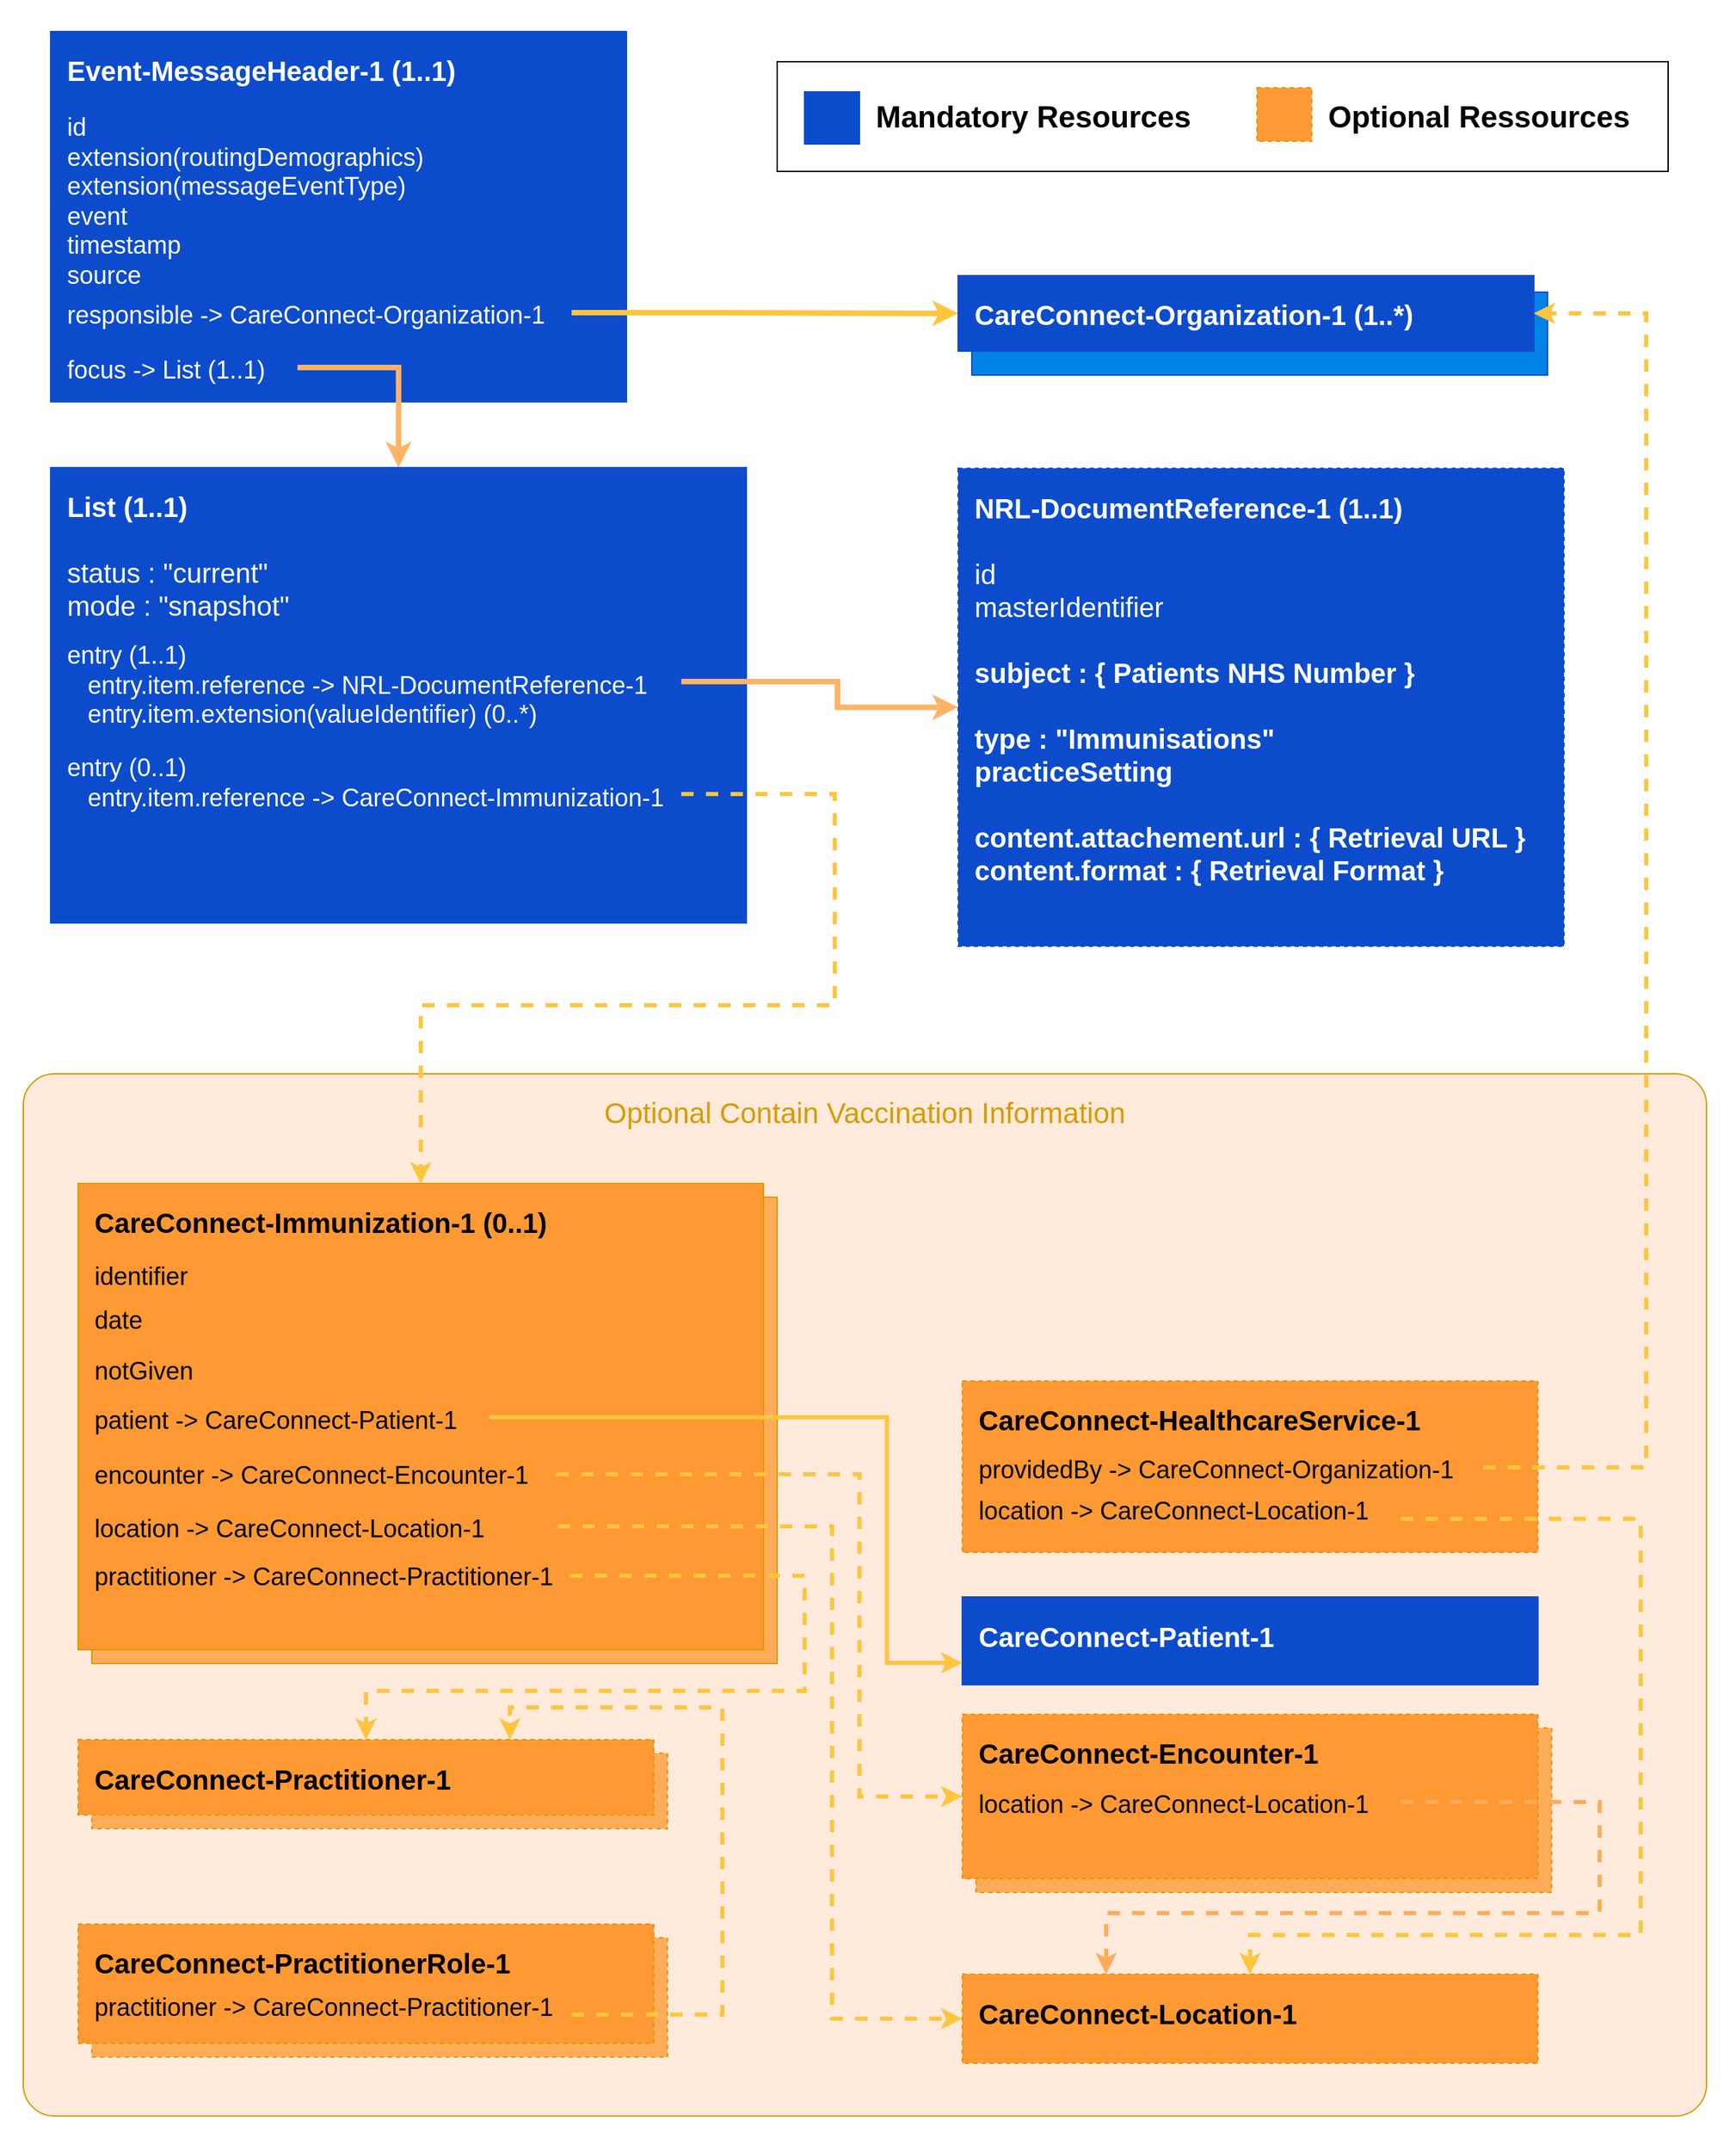<mxfile version="13.6.2" type="device"><diagram id="b6cc2b64-dc74-26d6-7d0d-ee15ff615bd6" name="Page-1"><mxGraphModel dx="2844" dy="1664" grid="0" gridSize="10" guides="1" tooltips="1" connect="1" arrows="1" fold="1" page="0" pageScale="1" pageWidth="850" pageHeight="1100" background="#ffffff" math="0" shadow="0"><root><mxCell id="0"/><mxCell id="1" parent="0"/><mxCell id="uJZ3wX4JLUTXl5ksKvSD-90" value="" style="rounded=0;whiteSpace=wrap;html=1;fillColor=none;strokeColor=#FFFFFF;" vertex="1" parent="1"><mxGeometry x="104" y="58" width="1264" height="1566" as="geometry"/></mxCell><mxCell id="U3xSKAkFcY13bJVTAGrU-121" value="&lt;span style=&quot;font-size: 21px; text-align: left;&quot;&gt;Optional Contain Vaccination Information&lt;/span&gt;" style="rounded=1;whiteSpace=wrap;html=1;strokeColor=#D79B00;arcSize=3;verticalAlign=top;fontSize=21;fontColor=#D79B00;spacingTop=9;fillColor=#FFEADB;" parent="1" vertex="1"><mxGeometry x="120" y="840" width="1228" height="760" as="geometry"/></mxCell><mxCell id="U3xSKAkFcY13bJVTAGrU-120" value="CareConnect-Organization-1&lt;br style=&quot;font-size: 20px;&quot;&gt;" style="rounded=0;whiteSpace=wrap;html=1;fillColor=#0082E6;strokeColor=#0C4CCC;fontColor=#FFFFFF;verticalAlign=top;align=left;fontSize=20;spacingLeft=10;spacingTop=10;spacingBottom=10;spacingRight=10;fontStyle=1" parent="1" vertex="1"><mxGeometry x="812" y="270" width="420" height="60.5" as="geometry"/></mxCell><mxCell id="90" value="" style="rounded=0;whiteSpace=wrap;html=1;strokeColor=#000000;strokeWidth=1;fillColor=none;gradientColor=none;fontSize=90;fontColor=#000000;align=left;" parent="1" vertex="1"><mxGeometry x="670" y="102" width="650" height="80" as="geometry"/></mxCell><mxCell id="80" value="&lt;br style=&quot;font-size: 20px&quot;&gt;" style="rounded=0;whiteSpace=wrap;html=1;fillColor=#FF9933;strokeColor=#d79b00;fontColor=#000000;verticalAlign=top;align=left;fontSize=20;spacingLeft=10;spacingTop=10;spacingBottom=10;spacingRight=10;fontStyle=1;gradientDirection=east;dashed=1;" parent="1" vertex="1"><mxGeometry x="1020" y="121" width="40" height="39" as="geometry"/></mxCell><mxCell id="82" value="&lt;br style=&quot;font-size: 20px&quot;&gt;" style="rounded=0;whiteSpace=wrap;html=1;fillColor=#0C4CCC;strokeColor=#0C4CCC;fontColor=#FFFFFF;verticalAlign=top;align=left;fontSize=20;spacingLeft=10;spacingTop=10;spacingBottom=10;spacingRight=10;fontStyle=1" parent="1" vertex="1"><mxGeometry x="690" y="124" width="40" height="38" as="geometry"/></mxCell><mxCell id="83" value="Optional Ressources" style="text;html=1;strokeColor=none;fillColor=none;align=left;verticalAlign=middle;whiteSpace=wrap;rounded=0;dashed=1;fontSize=22;fontColor=#000000;fontStyle=1" parent="1" vertex="1"><mxGeometry x="1070" y="110" width="245" height="65" as="geometry"/></mxCell><mxCell id="87" value="&lt;div style=&quot;text-align: left&quot;&gt;&lt;span&gt;Mandatory Resources&lt;/span&gt;&lt;/div&gt;" style="text;html=1;strokeColor=none;fillColor=none;align=left;verticalAlign=middle;whiteSpace=wrap;rounded=0;dashed=1;fontSize=22;fontColor=#000000;fontStyle=1" parent="1" vertex="1"><mxGeometry x="740" y="110" width="245" height="65" as="geometry"/></mxCell><mxCell id="uEHPl-yuQ3Yh6SYWne49-92" value="Event-MessageHeader-1 (1..1)" style="rounded=0;whiteSpace=wrap;html=1;fillColor=#0C4CCC;strokeColor=#0C4CCC;fontColor=#FFFFFF;verticalAlign=top;align=left;fontSize=20;spacingLeft=10;spacingTop=10;spacingBottom=10;spacingRight=10;fontStyle=1" parent="1" vertex="1"><mxGeometry x="140" y="80" width="420" height="270" as="geometry"/></mxCell><mxCell id="uEHPl-yuQ3Yh6SYWne49-93" style="edgeStyle=orthogonalEdgeStyle;rounded=0;html=1;exitX=1;exitY=0.5;jettySize=auto;orthogonalLoop=1;strokeColor=#FFC53D;strokeWidth=4;fontSize=20;fontColor=#FFFFFF;entryX=0;entryY=0.5;entryDx=0;entryDy=0;" parent="1" source="uEHPl-yuQ3Yh6SYWne49-94" target="uEHPl-yuQ3Yh6SYWne49-95" edge="1"><mxGeometry relative="1" as="geometry"><Array as="points"><mxPoint x="630" y="285"/><mxPoint x="630" y="285"/></Array></mxGeometry></mxCell><mxCell id="uEHPl-yuQ3Yh6SYWne49-94" value="responsible -&amp;gt; CareConnect-Organization-1" style="text;html=1;fontSize=18;fontColor=#FFFFFF;" parent="1" vertex="1"><mxGeometry x="150" y="270" width="370" height="30" as="geometry"/></mxCell><mxCell id="uEHPl-yuQ3Yh6SYWne49-95" value="CareConnect-Organization-1 (1..*)" style="rounded=0;whiteSpace=wrap;html=1;fillColor=#0C4CCC;strokeColor=#0C4CCC;fontColor=#FFFFFF;verticalAlign=top;align=left;fontSize=20;spacingLeft=10;spacingTop=10;spacingBottom=10;spacingRight=10;fontStyle=1" parent="1" vertex="1"><mxGeometry x="802" y="258" width="420" height="55" as="geometry"/></mxCell><mxCell id="uEHPl-yuQ3Yh6SYWne49-96" value="NRL-DocumentReference-1 (1..1)&lt;br&gt;&lt;span style=&quot;font-weight: normal&quot;&gt;&lt;br&gt;id&lt;br&gt;masterIdentifier&lt;br&gt;&lt;br&gt;&lt;/span&gt;subject : { Patients NHS Number }&lt;br&gt;&lt;br&gt;type : &quot;Immunisations&quot;&lt;br&gt;practiceSetting&lt;br&gt;&lt;br&gt;content.attachement.url : { Retrieval URL }&lt;br&gt;content.format : { Retrieval Format }" style="rounded=0;whiteSpace=wrap;html=1;verticalAlign=top;align=left;fontSize=20;spacingLeft=10;spacingTop=10;spacingBottom=10;spacingRight=10;fontStyle=1;gradientDirection=east;dashed=1;strokeColor=#0C4CCC;fillColor=#0C4CCC;fontColor=#FFFFFF;" parent="1" vertex="1"><mxGeometry x="802" y="398.5" width="442" height="348.5" as="geometry"/></mxCell><mxCell id="uEHPl-yuQ3Yh6SYWne49-97" style="edgeStyle=orthogonalEdgeStyle;rounded=0;orthogonalLoop=1;jettySize=auto;html=1;entryX=0.5;entryY=0;entryDx=0;entryDy=0;fillColor=#fff2cc;strokeColor=#FFB366;strokeWidth=4;exitX=1;exitY=0.5;exitDx=0;exitDy=0;" parent="1" source="uEHPl-yuQ3Yh6SYWne49-98" target="uEHPl-yuQ3Yh6SYWne49-99" edge="1"><mxGeometry relative="1" as="geometry"><Array as="points"><mxPoint x="394" y="325"/></Array><mxPoint x="340" y="188" as="sourcePoint"/></mxGeometry></mxCell><mxCell id="uEHPl-yuQ3Yh6SYWne49-98" value="focus -&amp;gt; List (1..1)" style="text;html=1;fontSize=18;fontColor=#FFFFFF;" parent="1" vertex="1"><mxGeometry x="150" y="310" width="170" height="30" as="geometry"/></mxCell><mxCell id="uEHPl-yuQ3Yh6SYWne49-99" value="List (1..1)&lt;br&gt;&lt;br&gt;&lt;span style=&quot;font-weight: 400&quot;&gt;status : &quot;current&quot;&lt;br&gt;&lt;/span&gt;&lt;span style=&quot;font-weight: normal&quot;&gt;mode : &quot;snapshot&quot;&lt;/span&gt;" style="rounded=0;whiteSpace=wrap;html=1;fillColor=#0C4CCC;strokeColor=#0C4CCC;fontColor=#FFFFFF;verticalAlign=top;align=left;fontSize=20;spacingLeft=10;spacingTop=10;spacingBottom=10;spacingRight=10;fontStyle=1" parent="1" vertex="1"><mxGeometry x="140" y="398" width="507.5" height="332" as="geometry"/></mxCell><mxCell id="uEHPl-yuQ3Yh6SYWne49-102" style="edgeStyle=orthogonalEdgeStyle;rounded=0;orthogonalLoop=1;jettySize=auto;html=1;exitX=1;exitY=0.5;exitDx=0;exitDy=0;strokeColor=#FFB366;strokeWidth=4;entryX=0;entryY=0.5;entryDx=0;entryDy=0;" parent="1" source="uEHPl-yuQ3Yh6SYWne49-101" target="uEHPl-yuQ3Yh6SYWne49-96" edge="1"><mxGeometry relative="1" as="geometry"><Array as="points"><mxPoint x="714" y="554"/><mxPoint x="714" y="573"/></Array></mxGeometry></mxCell><mxCell id="uEHPl-yuQ3Yh6SYWne49-101" value="entry (1..1)&lt;br&gt;&amp;nbsp; &amp;nbsp;entry.item.reference -&amp;gt; NRL-DocumentReference-1&lt;br&gt;&amp;nbsp; &amp;nbsp;entry.item.extension(valueIdentifier) (0..*)" style="text;html=1;fontSize=18;fontColor=#FFFFFF;" parent="1" vertex="1"><mxGeometry x="150" y="518" width="450" height="72" as="geometry"/></mxCell><mxCell id="uEHPl-yuQ3Yh6SYWne49-105" value="id&lt;br&gt;extension(routingDemographics)&lt;br&gt;extension(messageEventType)&lt;br&gt;event&lt;br&gt;timestamp&lt;br&gt;source" style="text;html=1;fontSize=18;fontColor=#FFFFFF;" parent="1" vertex="1"><mxGeometry x="150" y="132.5" width="370" height="137.5" as="geometry"/></mxCell><mxCell id="IVpycBF_65IJnbb-PFFx-92" style="edgeStyle=orthogonalEdgeStyle;rounded=0;orthogonalLoop=1;jettySize=auto;html=1;exitX=1;exitY=0.5;exitDx=0;exitDy=0;entryX=0.5;entryY=0;entryDx=0;entryDy=0;fontColor=#FFFFFF;fillColor=#ffe6cc;strokeWidth=3;strokeColor=#FFC53D;dashed=1;" parent="1" source="IVpycBF_65IJnbb-PFFx-90" target="U3xSKAkFcY13bJVTAGrU-94" edge="1"><mxGeometry relative="1" as="geometry"><Array as="points"><mxPoint x="712" y="636"/><mxPoint x="712" y="790"/><mxPoint x="410" y="790"/></Array></mxGeometry></mxCell><mxCell id="IVpycBF_65IJnbb-PFFx-90" value="entry (0..1)&lt;br&gt;&amp;nbsp; &amp;nbsp;entry.item.reference -&amp;gt; CareConnect-Immunization-1" style="text;html=1;fontSize=18;fontColor=#FFFFFF;" parent="1" vertex="1"><mxGeometry x="150" y="600" width="450" height="72" as="geometry"/></mxCell><mxCell id="U3xSKAkFcY13bJVTAGrU-90" value="CareConnect-Immunization-1" style="rounded=0;whiteSpace=wrap;html=1;verticalAlign=top;align=left;fontSize=20;spacingLeft=10;spacingTop=10;spacingBottom=10;spacingRight=10;fontStyle=1;fillColor=#FFAC59;strokeColor=#D79B00;" parent="1" vertex="1"><mxGeometry x="170" y="930" width="500" height="340" as="geometry"/></mxCell><mxCell id="U3xSKAkFcY13bJVTAGrU-92" value="CareConnect-Practitioner-1&lt;br style=&quot;font-size: 20px&quot;&gt;" style="rounded=0;whiteSpace=wrap;html=1;fillColor=#FFAC59;strokeColor=#d79b00;fontColor=#000000;verticalAlign=top;align=left;fontSize=20;spacingLeft=10;spacingTop=10;spacingBottom=10;spacingRight=10;fontStyle=1;gradientDirection=east;dashed=1;" parent="1" vertex="1"><mxGeometry x="815" y="1317" width="420" height="120" as="geometry"/></mxCell><mxCell id="U3xSKAkFcY13bJVTAGrU-94" value="CareConnect-Immunization-1 (0..1)" style="rounded=0;whiteSpace=wrap;html=1;verticalAlign=top;align=left;fontSize=20;spacingLeft=10;spacingTop=10;spacingBottom=10;spacingRight=10;fontStyle=1;fillColor=#FF9933;strokeColor=#D79B00;" parent="1" vertex="1"><mxGeometry x="160" y="920" width="500" height="340" as="geometry"/></mxCell><mxCell id="U3xSKAkFcY13bJVTAGrU-95" value="CareConnect-Patient-1&lt;br style=&quot;font-size: 20px&quot;&gt;" style="rounded=0;whiteSpace=wrap;html=1;fillColor=#0C4CCC;strokeColor=#0C4CCC;fontColor=#FFFFFF;verticalAlign=top;align=left;fontSize=20;spacingLeft=10;spacingTop=10;spacingBottom=10;spacingRight=10;fontStyle=1" parent="1" vertex="1"><mxGeometry x="805" y="1221.5" width="420" height="64" as="geometry"/></mxCell><mxCell id="U3xSKAkFcY13bJVTAGrU-96" style="edgeStyle=orthogonalEdgeStyle;rounded=0;html=1;exitX=1;exitY=0.5;entryX=0;entryY=0.75;jettySize=auto;orthogonalLoop=1;strokeColor=#FFC53D;strokeWidth=3;fontSize=20;fontColor=#FFFFFF;entryDx=0;entryDy=0;" parent="1" source="U3xSKAkFcY13bJVTAGrU-97" target="U3xSKAkFcY13bJVTAGrU-95" edge="1"><mxGeometry relative="1" as="geometry"><Array as="points"><mxPoint x="750" y="1091"/><mxPoint x="750" y="1270"/></Array></mxGeometry></mxCell><mxCell id="U3xSKAkFcY13bJVTAGrU-97" value="patient -&amp;gt; CareConnect-Patient-1" style="text;html=1;fontSize=18;" parent="1" vertex="1"><mxGeometry x="170" y="1075.5" width="290" height="30" as="geometry"/></mxCell><mxCell id="U3xSKAkFcY13bJVTAGrU-98" value="CareConnect-Encounter-1" style="rounded=0;whiteSpace=wrap;html=1;fillColor=#FF9933;strokeColor=#d79b00;fontColor=#000000;verticalAlign=top;align=left;fontSize=20;spacingLeft=10;spacingTop=10;spacingBottom=10;spacingRight=10;fontStyle=1;gradientDirection=east;dashed=1;" parent="1" vertex="1"><mxGeometry x="805" y="1307" width="420" height="120" as="geometry"/></mxCell><mxCell id="U3xSKAkFcY13bJVTAGrU-99" value="identifier" style="text;html=1;fontSize=18;" parent="1" vertex="1"><mxGeometry x="170" y="970.5" width="300" height="30" as="geometry"/></mxCell><mxCell id="U3xSKAkFcY13bJVTAGrU-100" value="date" style="text;html=1;fontSize=18;" parent="1" vertex="1"><mxGeometry x="170" y="1002.5" width="300" height="30" as="geometry"/></mxCell><mxCell id="U3xSKAkFcY13bJVTAGrU-101" style="edgeStyle=orthogonalEdgeStyle;rounded=0;orthogonalLoop=1;jettySize=auto;html=1;exitX=1;exitY=0.5;exitDx=0;exitDy=0;entryX=0;entryY=0.5;entryDx=0;entryDy=0;dashed=1;strokeColor=#FFC53D;strokeWidth=3;fontColor=#000000;" parent="1" source="U3xSKAkFcY13bJVTAGrU-102" target="U3xSKAkFcY13bJVTAGrU-98" edge="1"><mxGeometry relative="1" as="geometry"><Array as="points"><mxPoint x="510" y="1132"/><mxPoint x="730" y="1132"/><mxPoint x="730" y="1367"/></Array></mxGeometry></mxCell><mxCell id="U3xSKAkFcY13bJVTAGrU-102" value="encounter -&amp;gt; CareConnect-Encounter-1" style="text;html=1;fontSize=18;" parent="1" vertex="1"><mxGeometry x="170" y="1116" width="340" height="30" as="geometry"/></mxCell><mxCell id="U3xSKAkFcY13bJVTAGrU-103" value="CareConnect-Practitioner-1&lt;br style=&quot;font-size: 20px&quot;&gt;" style="rounded=0;whiteSpace=wrap;html=1;fillColor=#FFAC59;strokeColor=#d79b00;fontColor=#000000;verticalAlign=top;align=left;fontSize=20;spacingLeft=10;spacingTop=10;spacingBottom=10;spacingRight=10;fontStyle=1;gradientDirection=east;dashed=1;" parent="1" vertex="1"><mxGeometry x="170" y="1335.5" width="420" height="55" as="geometry"/></mxCell><mxCell id="U3xSKAkFcY13bJVTAGrU-104" value="CareConnect-Practitioner-1&lt;br style=&quot;font-size: 20px&quot;&gt;" style="rounded=0;whiteSpace=wrap;html=1;fillColor=#FF9933;strokeColor=#d79b00;fontColor=#000000;verticalAlign=top;align=left;fontSize=20;spacingLeft=10;spacingTop=10;spacingBottom=10;spacingRight=10;fontStyle=1;gradientDirection=east;dashed=1;" parent="1" vertex="1"><mxGeometry x="160" y="1325.5" width="420" height="55" as="geometry"/></mxCell><mxCell id="U3xSKAkFcY13bJVTAGrU-105" value="CareConnect-Practitioner-1&lt;br style=&quot;font-size: 20px&quot;&gt;" style="rounded=0;whiteSpace=wrap;html=1;fillColor=#FFAC59;strokeColor=#d79b00;fontColor=#000000;verticalAlign=top;align=left;fontSize=20;spacingLeft=10;spacingTop=10;spacingBottom=10;spacingRight=10;fontStyle=1;gradientDirection=east;dashed=1;" parent="1" vertex="1"><mxGeometry x="170" y="1470" width="420" height="87" as="geometry"/></mxCell><mxCell id="U3xSKAkFcY13bJVTAGrU-106" value="CareConnect-PractitionerRole-1" style="rounded=0;whiteSpace=wrap;html=1;fillColor=#FF9933;strokeColor=#d79b00;fontColor=#000000;verticalAlign=top;align=left;fontSize=20;spacingLeft=10;spacingTop=10;spacingBottom=10;spacingRight=10;fontStyle=1;gradientDirection=east;dashed=1;" parent="1" vertex="1"><mxGeometry x="160" y="1460" width="420" height="87" as="geometry"/></mxCell><mxCell id="U3xSKAkFcY13bJVTAGrU-107" style="edgeStyle=orthogonalEdgeStyle;rounded=0;orthogonalLoop=1;jettySize=auto;html=1;exitX=1;exitY=0.75;exitDx=0;exitDy=0;entryX=0.75;entryY=0;entryDx=0;entryDy=0;dashed=1;strokeColor=#FFC53D;strokeWidth=3;" parent="1" source="U3xSKAkFcY13bJVTAGrU-108" target="U3xSKAkFcY13bJVTAGrU-104" edge="1"><mxGeometry relative="1" as="geometry"><Array as="points"><mxPoint x="630" y="1526"/><mxPoint x="630" y="1302"/><mxPoint x="475" y="1302"/></Array></mxGeometry></mxCell><mxCell id="U3xSKAkFcY13bJVTAGrU-108" value="practitioner -&amp;gt; CareConnect-Practitioner-1" style="text;html=1;fontSize=18;fontColor=#000000;" parent="1" vertex="1"><mxGeometry x="170" y="1503.5" width="350" height="30" as="geometry"/></mxCell><mxCell id="U3xSKAkFcY13bJVTAGrU-109" value="notGiven" style="text;html=1;fontSize=18;" parent="1" vertex="1"><mxGeometry x="170" y="1040" width="300" height="30" as="geometry"/></mxCell><mxCell id="U3xSKAkFcY13bJVTAGrU-110" value="CareConnect-Location-1" style="rounded=0;whiteSpace=wrap;html=1;fillColor=#FF9933;strokeColor=#d79b00;fontColor=#000000;verticalAlign=top;align=left;fontSize=20;spacingLeft=10;spacingTop=10;spacingBottom=10;spacingRight=10;fontStyle=1;gradientDirection=east;dashed=1;" parent="1" vertex="1"><mxGeometry x="805" y="1496.5" width="420" height="65" as="geometry"/></mxCell><mxCell id="U3xSKAkFcY13bJVTAGrU-111" style="edgeStyle=orthogonalEdgeStyle;rounded=0;orthogonalLoop=1;jettySize=auto;html=1;exitX=1;exitY=0.5;exitDx=0;exitDy=0;entryX=0;entryY=0.5;entryDx=0;entryDy=0;fillColor=#ffe6cc;strokeColor=#FFC53D;strokeWidth=3;dashed=1;" parent="1" source="U3xSKAkFcY13bJVTAGrU-112" target="U3xSKAkFcY13bJVTAGrU-110" edge="1"><mxGeometry relative="1" as="geometry"><Array as="points"><mxPoint x="710" y="1170"/><mxPoint x="710" y="1529"/></Array></mxGeometry></mxCell><mxCell id="U3xSKAkFcY13bJVTAGrU-112" value="location -&amp;gt; CareConnect-Location-1" style="text;html=1;fontSize=18;" parent="1" vertex="1"><mxGeometry x="170" y="1155" width="340" height="30" as="geometry"/></mxCell><mxCell id="U3xSKAkFcY13bJVTAGrU-113" style="edgeStyle=orthogonalEdgeStyle;rounded=0;orthogonalLoop=1;jettySize=auto;html=1;exitX=1;exitY=0.5;exitDx=0;exitDy=0;dashed=1;strokeColor=#FFC53D;strokeWidth=3;entryX=0.5;entryY=0;entryDx=0;entryDy=0;" parent="1" source="U3xSKAkFcY13bJVTAGrU-114" target="U3xSKAkFcY13bJVTAGrU-104" edge="1"><mxGeometry relative="1" as="geometry"><Array as="points"><mxPoint x="690" y="1206"/><mxPoint x="690" y="1290"/><mxPoint x="370" y="1290"/></Array><mxPoint x="330" y="1280" as="targetPoint"/></mxGeometry></mxCell><mxCell id="U3xSKAkFcY13bJVTAGrU-114" value="practitioner -&amp;gt; CareConnect-Practitioner-1" style="text;html=1;fontSize=18;" parent="1" vertex="1"><mxGeometry x="170" y="1190" width="350" height="30" as="geometry"/></mxCell><mxCell id="U3xSKAkFcY13bJVTAGrU-115" value="CareConnect-HealthcareService-1" style="rounded=0;whiteSpace=wrap;html=1;fillColor=#FF9933;strokeColor=#d79b00;fontColor=#000000;verticalAlign=top;align=left;fontSize=20;spacingLeft=10;spacingTop=10;spacingBottom=10;spacingRight=10;fontStyle=1;gradientDirection=east;dashed=1;" parent="1" vertex="1"><mxGeometry x="805" y="1064" width="420" height="125" as="geometry"/></mxCell><mxCell id="U3xSKAkFcY13bJVTAGrU-116" style="edgeStyle=orthogonalEdgeStyle;rounded=0;orthogonalLoop=1;jettySize=auto;html=1;exitX=1;exitY=0.5;exitDx=0;exitDy=0;entryX=1;entryY=0.5;entryDx=0;entryDy=0;dashed=1;strokeColor=#FFC53D;strokeWidth=3;" parent="1" source="U3xSKAkFcY13bJVTAGrU-117" target="uEHPl-yuQ3Yh6SYWne49-95" edge="1"><mxGeometry relative="1" as="geometry"><Array as="points"><mxPoint x="1304" y="1127"/><mxPoint x="1304" y="286"/></Array></mxGeometry></mxCell><mxCell id="U3xSKAkFcY13bJVTAGrU-117" value="providedBy -&amp;gt; CareConnect-Organization-1" style="text;html=1;fontSize=18;fontColor=#000000;" parent="1" vertex="1"><mxGeometry x="815" y="1112" width="370" height="30" as="geometry"/></mxCell><mxCell id="U3xSKAkFcY13bJVTAGrU-118" style="edgeStyle=orthogonalEdgeStyle;rounded=0;orthogonalLoop=1;jettySize=auto;html=1;exitX=1;exitY=0.75;exitDx=0;exitDy=0;dashed=1;strokeColor=#FFC53D;strokeWidth=3;" parent="1" source="U3xSKAkFcY13bJVTAGrU-119" target="U3xSKAkFcY13bJVTAGrU-110" edge="1"><mxGeometry relative="1" as="geometry"><Array as="points"><mxPoint x="1300" y="1165"/><mxPoint x="1300" y="1468"/><mxPoint x="1015" y="1468"/></Array></mxGeometry></mxCell><mxCell id="U3xSKAkFcY13bJVTAGrU-119" value="location -&amp;gt; CareConnect-Location-1" style="text;html=1;fontSize=18;fontColor=#000000;" parent="1" vertex="1"><mxGeometry x="815" y="1142" width="310" height="30" as="geometry"/></mxCell><mxCell id="U3xSKAkFcY13bJVTAGrU-124" style="edgeStyle=orthogonalEdgeStyle;rounded=0;orthogonalLoop=1;jettySize=auto;html=1;exitX=1;exitY=0.5;exitDx=0;exitDy=0;entryX=0.25;entryY=0;entryDx=0;entryDy=0;fontSize=21;fontColor=#D79B00;strokeColor=#FFAC59;dashed=1;strokeWidth=3;" parent="1" source="U3xSKAkFcY13bJVTAGrU-123" target="U3xSKAkFcY13bJVTAGrU-110" edge="1"><mxGeometry relative="1" as="geometry"><Array as="points"><mxPoint x="1270" y="1371"/><mxPoint x="1270" y="1452"/><mxPoint x="910" y="1452"/></Array></mxGeometry></mxCell><mxCell id="U3xSKAkFcY13bJVTAGrU-123" value="location -&amp;gt; CareConnect-Location-1" style="text;html=1;fontSize=18;fontColor=#000000;" parent="1" vertex="1"><mxGeometry x="815" y="1356" width="310" height="30" as="geometry"/></mxCell></root></mxGraphModel></diagram></mxfile>